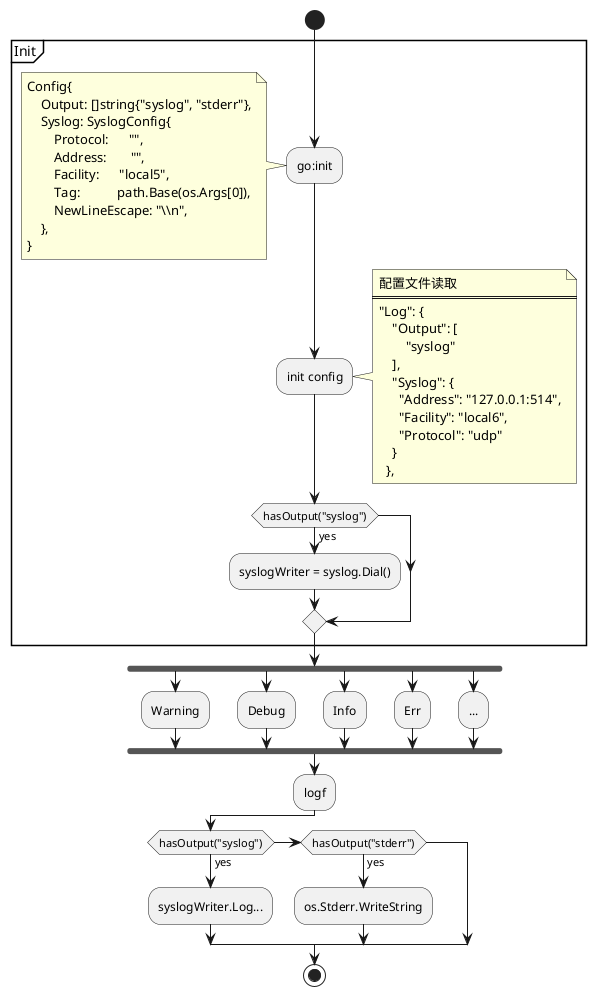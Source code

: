 @startuml
start
partition Init{
:go:init;
note left
Config{
    Output: []string{"syslog", "stderr"},
    Syslog: SyslogConfig{
        Protocol:      "",
        Address:       "",
        Facility:      "local5",
        Tag:           path.Base(os.Args[0]),
        NewLineEscape: "\\n",
    },
}
end note

:init config;
note right
配置文件读取
====
"Log": {
    "Output": [
        "syslog"
    ],
    "Syslog": {
      "Address": "127.0.0.1:514",
      "Facility": "local6",
      "Protocol": "udp"
    }
  },
end note

if (hasOutput("syslog")) then (yes)
    :syslogWriter = syslog.Dial();
endif
}

fork
:Warning;
fork again
:Debug;
fork again
:Info;
fork again
:Err;
fork again
:...;
end fork

:logf;
if (hasOutput("syslog")) then (yes)
    :syslogWriter.Log...;
else if (hasOutput("stderr")) then (yes)
    :os.Stderr.WriteString;
endif



stop
@enduml